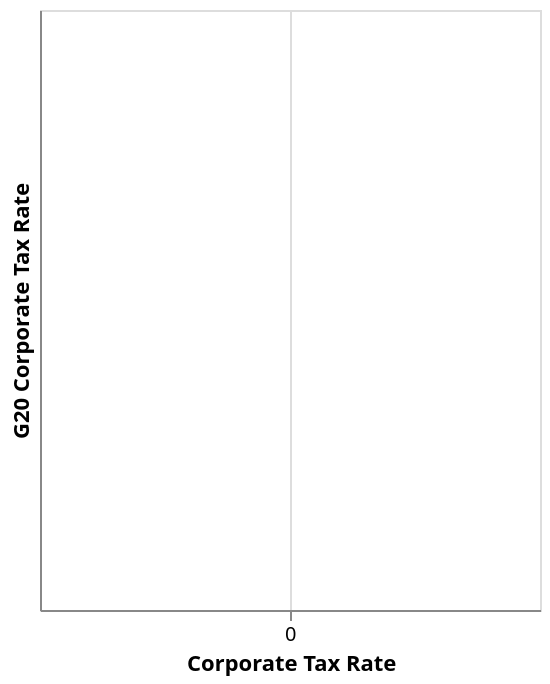 {"$schema": "https://vega.github.io/schema/vega-lite/v5.json", "description": "A simple bar chart with embedded data.", "data": {"values": ""}, "mark": {"type": "bar", "color": "#8268ca", "strokeWidth": 2, "opacity": 1}, "height": 300, "width": 250, "encoding": {"x": {"field": "Corporate Tax Rate", "type": "quantitative"}, "y": {"field": "Country", "type": "ordinal", "title": "G20 Corporate Tax Rate"}}}